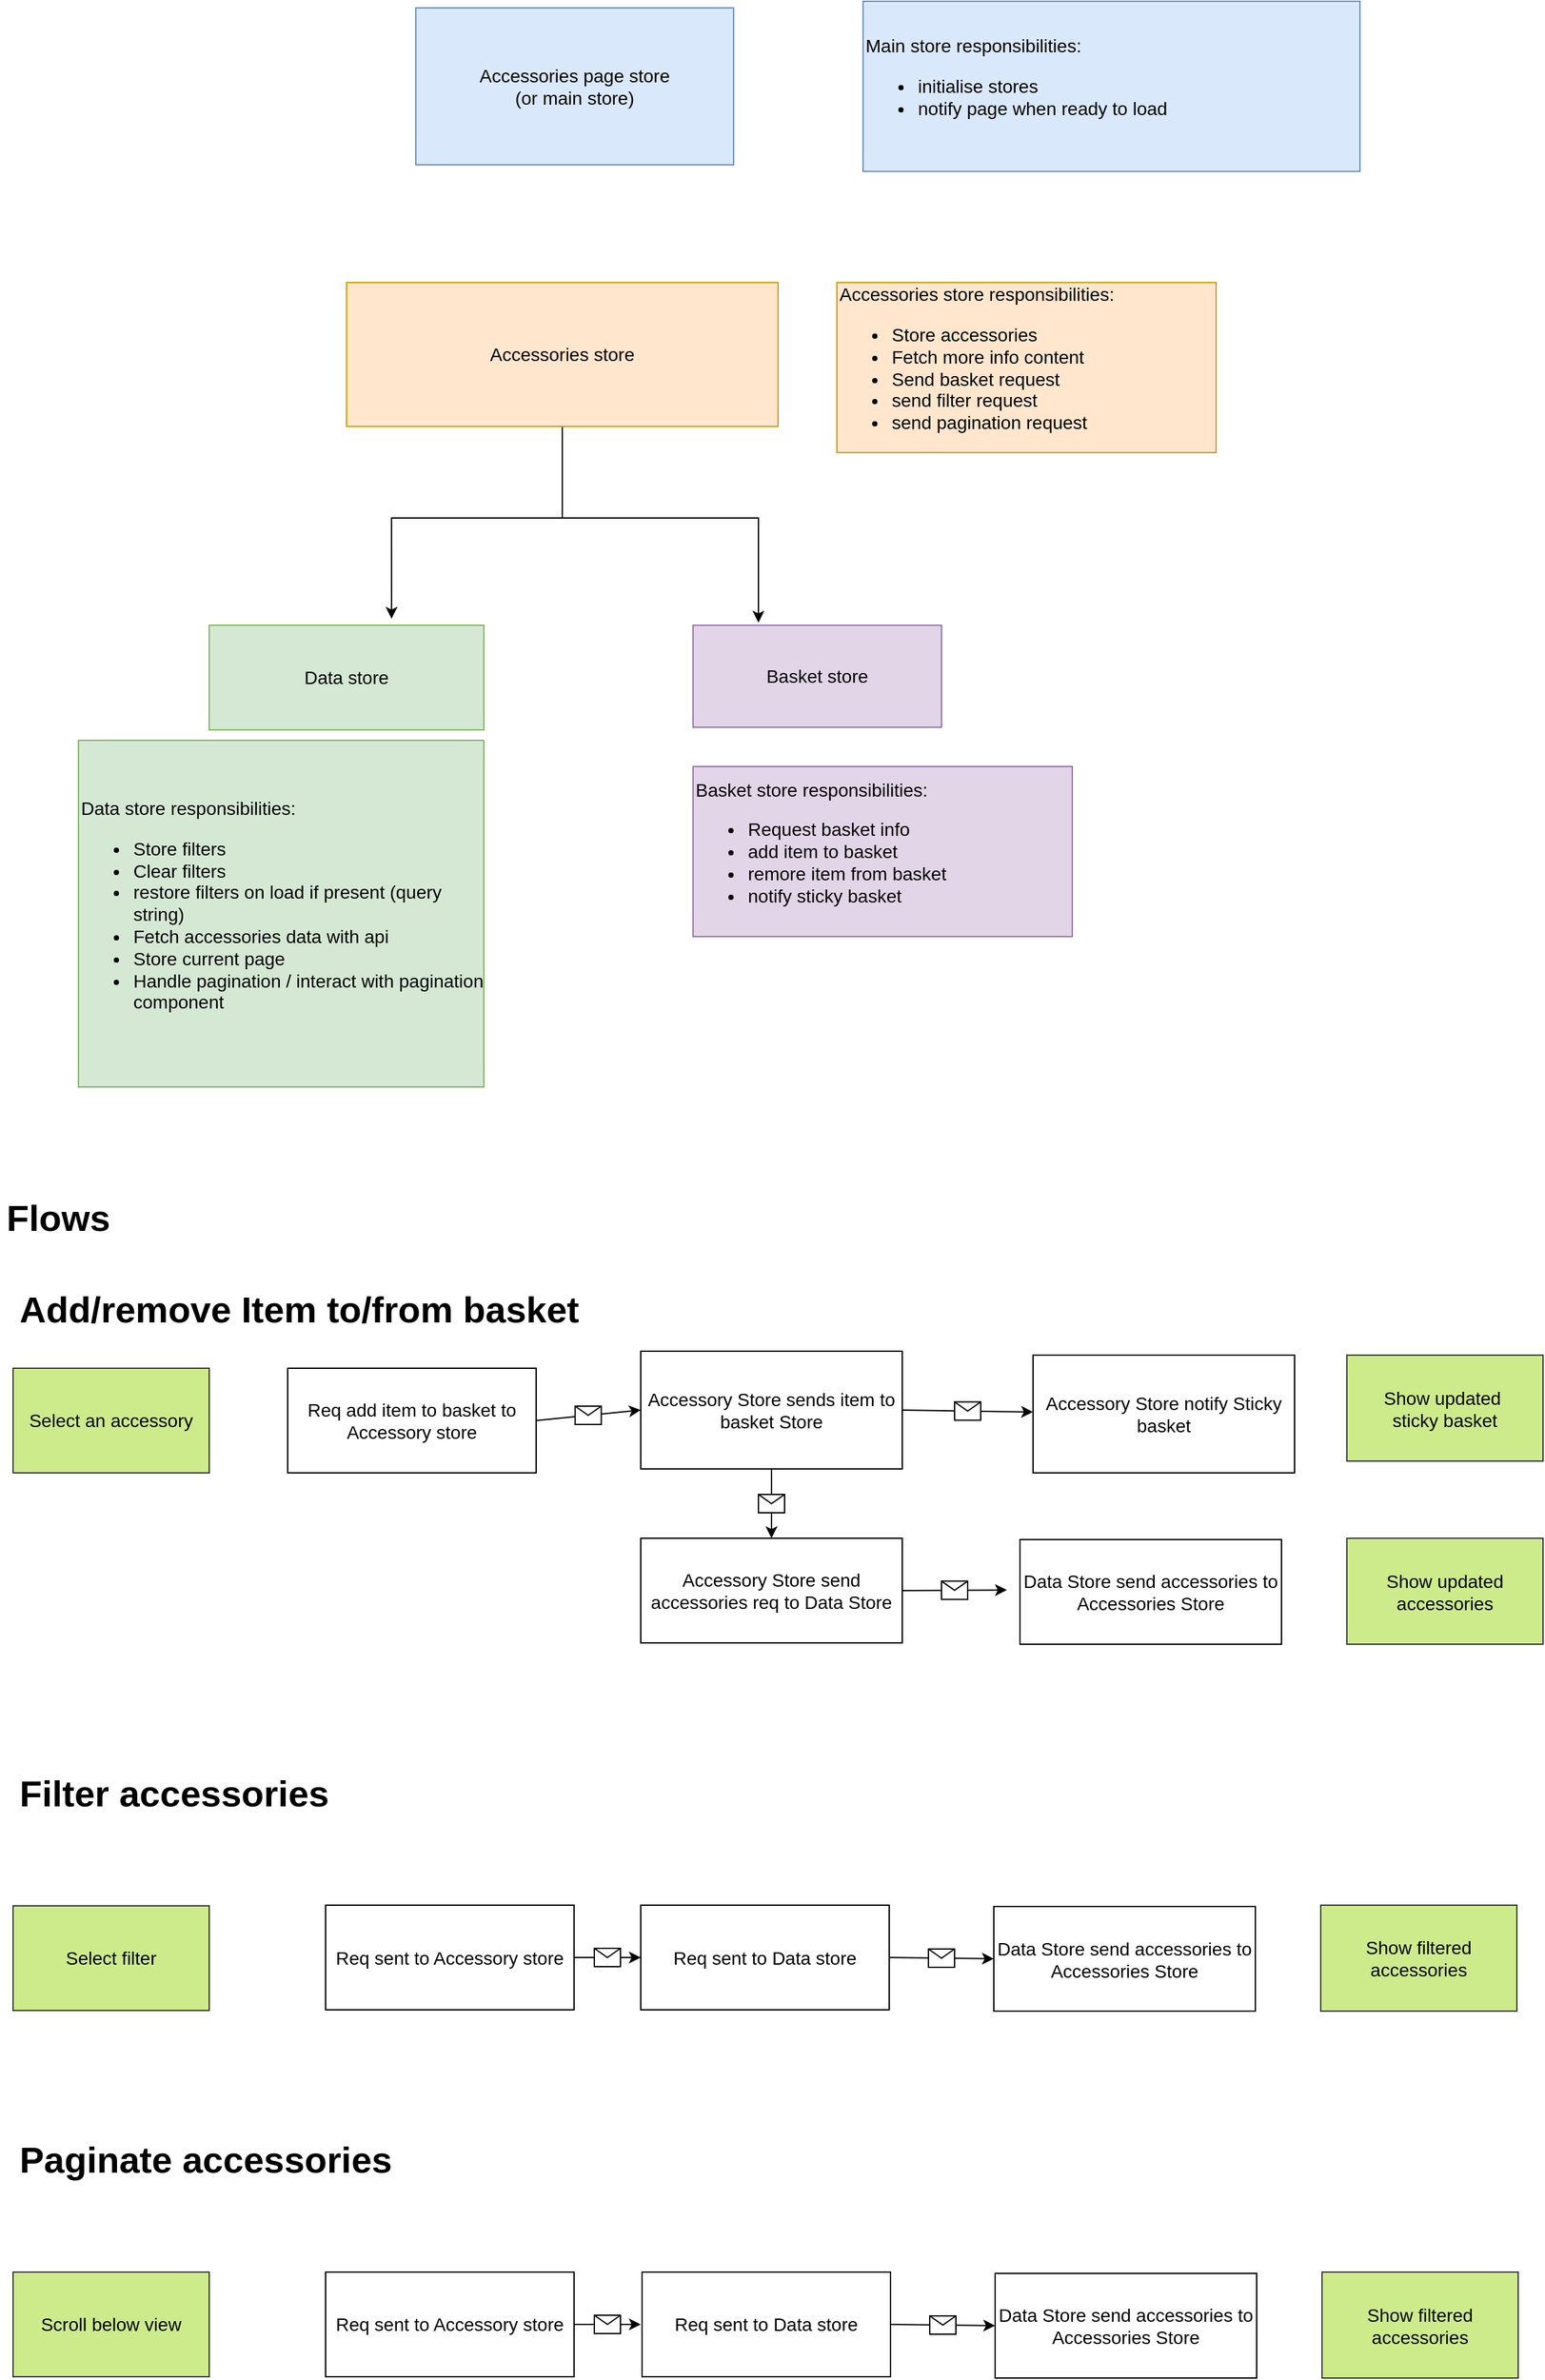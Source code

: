 <mxfile version="13.10.0" type="github"><diagram id="prtHgNgQTEPvFCAcTncT" name="Page-1"><mxGraphModel dx="2066" dy="1154" grid="1" gridSize="10" guides="1" tooltips="1" connect="1" arrows="1" fold="1" page="1" pageScale="1" pageWidth="827" pageHeight="1169" math="0" shadow="0"><root><mxCell id="0"/><mxCell id="1" parent="0"/><mxCell id="7Ce21E6pJZC-Ax0Yo5jJ-1" value="Data store" style="rounded=0;whiteSpace=wrap;html=1;fillColor=#d5e8d4;strokeColor=#82b366;fontSize=14;" parent="1" vertex="1"><mxGeometry x="230" y="522" width="210" height="80" as="geometry"/></mxCell><mxCell id="Cn22A9-trn0a_BaiIx6a-1" style="edgeStyle=orthogonalEdgeStyle;rounded=0;orthogonalLoop=1;jettySize=auto;html=1;entryX=0.664;entryY=-0.062;entryDx=0;entryDy=0;entryPerimeter=0;" edge="1" parent="1" source="7Ce21E6pJZC-Ax0Yo5jJ-3" target="7Ce21E6pJZC-Ax0Yo5jJ-1"><mxGeometry relative="1" as="geometry"><Array as="points"><mxPoint x="500" y="440"/><mxPoint x="369" y="440"/></Array></mxGeometry></mxCell><mxCell id="Cn22A9-trn0a_BaiIx6a-2" style="edgeStyle=orthogonalEdgeStyle;rounded=0;orthogonalLoop=1;jettySize=auto;html=1;" edge="1" parent="1" source="7Ce21E6pJZC-Ax0Yo5jJ-3"><mxGeometry relative="1" as="geometry"><mxPoint x="650" y="520" as="targetPoint"/><Array as="points"><mxPoint x="500" y="440"/><mxPoint x="650" y="440"/></Array></mxGeometry></mxCell><mxCell id="7Ce21E6pJZC-Ax0Yo5jJ-3" value="Accessories store" style="rounded=0;whiteSpace=wrap;html=1;fillColor=#ffe6cc;strokeColor=#d79b00;fontSize=14;" parent="1" vertex="1"><mxGeometry x="335" y="260" width="330" height="110" as="geometry"/></mxCell><mxCell id="7Ce21E6pJZC-Ax0Yo5jJ-6" value="&lt;div&gt;&lt;span style=&quot;font-size: 14px&quot;&gt;Accessories store responsibilities:&lt;/span&gt;&lt;/div&gt;&lt;ul style=&quot;font-size: 14px&quot;&gt;&lt;li&gt;Store accessories&lt;/li&gt;&lt;li&gt;Fetch more info content&lt;/li&gt;&lt;li&gt;Send basket request&lt;/li&gt;&lt;li&gt;send filter request&lt;/li&gt;&lt;li&gt;send pagination request&lt;/li&gt;&lt;/ul&gt;" style="text;html=1;strokeColor=#d79b00;fillColor=#ffe6cc;align=left;verticalAlign=middle;whiteSpace=wrap;rounded=0;" parent="1" vertex="1"><mxGeometry x="710" y="260" width="290" height="130" as="geometry"/></mxCell><mxCell id="7Ce21E6pJZC-Ax0Yo5jJ-7" value="Accessories page store &lt;br style=&quot;font-size: 14px;&quot;&gt;(or main store)" style="rounded=0;whiteSpace=wrap;html=1;fillColor=#dae8fc;strokeColor=#6c8ebf;fontSize=14;" parent="1" vertex="1"><mxGeometry x="388" y="50" width="243" height="120" as="geometry"/></mxCell><mxCell id="7Ce21E6pJZC-Ax0Yo5jJ-10" value="Basket store" style="rounded=0;whiteSpace=wrap;html=1;fillColor=#e1d5e7;strokeColor=#9673a6;fontSize=14;" parent="1" vertex="1"><mxGeometry x="600" y="522" width="190" height="78" as="geometry"/></mxCell><mxCell id="7Ce21E6pJZC-Ax0Yo5jJ-12" value="Main store responsibilities:&lt;br&gt;&lt;ul&gt;&lt;li&gt;initialise stores&lt;/li&gt;&lt;li&gt;notify page when ready to load&lt;/li&gt;&lt;/ul&gt;" style="text;html=1;strokeColor=#6c8ebf;fillColor=#dae8fc;align=left;verticalAlign=middle;whiteSpace=wrap;rounded=0;fontSize=14;" parent="1" vertex="1"><mxGeometry x="730" y="45" width="380" height="130" as="geometry"/></mxCell><mxCell id="7Ce21E6pJZC-Ax0Yo5jJ-18" value="Data store responsibilities:&lt;br&gt;&lt;ul&gt;&lt;li&gt;Store filters&lt;/li&gt;&lt;li&gt;Clear filters&lt;/li&gt;&lt;li&gt;restore filters on load if present (query string)&lt;/li&gt;&lt;li&gt;Fetch accessories data with api&lt;/li&gt;&lt;li&gt;Store current page&lt;/li&gt;&lt;li&gt;Handle pagination / interact with pagination component&lt;/li&gt;&lt;/ul&gt;" style="text;html=1;strokeColor=#82b366;fillColor=#d5e8d4;align=left;verticalAlign=middle;whiteSpace=wrap;rounded=0;fontSize=14;" parent="1" vertex="1"><mxGeometry x="130" y="610" width="310" height="265" as="geometry"/></mxCell><mxCell id="7Ce21E6pJZC-Ax0Yo5jJ-19" value="Req add item to basket to Accessory store" style="rounded=0;whiteSpace=wrap;html=1;fontSize=14;align=center;" parent="1" vertex="1"><mxGeometry x="290" y="1090" width="190" height="80" as="geometry"/></mxCell><mxCell id="7Ce21E6pJZC-Ax0Yo5jJ-21" value="&lt;h1&gt;Add/remove Item to/from basket&lt;/h1&gt;" style="text;html=1;strokeColor=none;fillColor=none;spacing=5;spacingTop=-20;whiteSpace=wrap;overflow=hidden;rounded=0;fontSize=14;align=left;" parent="1" vertex="1"><mxGeometry x="80" y="1020" width="500" height="50" as="geometry"/></mxCell><mxCell id="7Ce21E6pJZC-Ax0Yo5jJ-22" value="&lt;h1&gt;Flows&lt;/h1&gt;" style="text;html=1;strokeColor=none;fillColor=none;spacing=5;spacingTop=-20;whiteSpace=wrap;overflow=hidden;rounded=0;fontSize=14;align=left;" parent="1" vertex="1"><mxGeometry x="70" y="950" width="395" height="50" as="geometry"/></mxCell><mxCell id="7Ce21E6pJZC-Ax0Yo5jJ-24" value="Accessory Store send accessories req to Data Store" style="rounded=0;whiteSpace=wrap;html=1;fontSize=14;align=center;" parent="1" vertex="1"><mxGeometry x="560" y="1220" width="200" height="80" as="geometry"/></mxCell><mxCell id="7Ce21E6pJZC-Ax0Yo5jJ-31" value="" style="endArrow=classic;html=1;fontSize=14;" parent="1" source="Cn22A9-trn0a_BaiIx6a-5" target="7Ce21E6pJZC-Ax0Yo5jJ-24" edge="1"><mxGeometry relative="1" as="geometry"><mxPoint x="480" y="1230" as="sourcePoint"/><mxPoint x="564" y="1230" as="targetPoint"/></mxGeometry></mxCell><mxCell id="7Ce21E6pJZC-Ax0Yo5jJ-32" value="" style="shape=message;html=1;outlineConnect=0;" parent="7Ce21E6pJZC-Ax0Yo5jJ-31" vertex="1"><mxGeometry width="20" height="14" relative="1" as="geometry"><mxPoint x="-10" y="-7" as="offset"/></mxGeometry></mxCell><mxCell id="7Ce21E6pJZC-Ax0Yo5jJ-35" value="" style="endArrow=classic;html=1;fontSize=14;exitX=1;exitY=0.5;exitDx=0;exitDy=0;" parent="1" source="7Ce21E6pJZC-Ax0Yo5jJ-24" edge="1"><mxGeometry relative="1" as="geometry"><mxPoint x="820" y="960" as="sourcePoint"/><mxPoint x="840" y="1259.556" as="targetPoint"/></mxGeometry></mxCell><mxCell id="7Ce21E6pJZC-Ax0Yo5jJ-36" value="" style="shape=message;html=1;outlineConnect=0;" parent="7Ce21E6pJZC-Ax0Yo5jJ-35" vertex="1"><mxGeometry width="20" height="14" relative="1" as="geometry"><mxPoint x="-10" y="-7" as="offset"/></mxGeometry></mxCell><mxCell id="7Ce21E6pJZC-Ax0Yo5jJ-37" value="Data Store send accessories to Accessories Store" style="rounded=0;whiteSpace=wrap;html=1;fontSize=14;align=center;" parent="1" vertex="1"><mxGeometry x="850" y="1221" width="200" height="80" as="geometry"/></mxCell><mxCell id="7Ce21E6pJZC-Ax0Yo5jJ-40" value="&lt;div&gt;&lt;span style=&quot;font-size: 14px&quot;&gt;Basket store responsibilities:&lt;/span&gt;&lt;/div&gt;&lt;ul style=&quot;font-size: 14px&quot;&gt;&lt;li&gt;Request basket info&lt;/li&gt;&lt;li&gt;add item to basket&lt;/li&gt;&lt;li&gt;remore item from basket&lt;/li&gt;&lt;li&gt;notify sticky basket&lt;/li&gt;&lt;/ul&gt;" style="text;html=1;strokeColor=#9673a6;fillColor=#e1d5e7;align=left;verticalAlign=middle;whiteSpace=wrap;rounded=0;" parent="1" vertex="1"><mxGeometry x="600" y="630" width="290" height="130" as="geometry"/></mxCell><mxCell id="7Ce21E6pJZC-Ax0Yo5jJ-41" value="Accessory Store notify Sticky basket" style="rounded=0;whiteSpace=wrap;html=1;fontSize=14;align=center;" parent="1" vertex="1"><mxGeometry x="860" y="1080" width="200" height="90" as="geometry"/></mxCell><mxCell id="7Ce21E6pJZC-Ax0Yo5jJ-42" value="" style="endArrow=classic;html=1;fontSize=14;exitX=1;exitY=0.5;exitDx=0;exitDy=0;" parent="1" source="Cn22A9-trn0a_BaiIx6a-5" target="7Ce21E6pJZC-Ax0Yo5jJ-41" edge="1"><mxGeometry relative="1" as="geometry"><mxPoint x="424" y="1050" as="sourcePoint"/><mxPoint x="920" y="800" as="targetPoint"/></mxGeometry></mxCell><mxCell id="7Ce21E6pJZC-Ax0Yo5jJ-43" value="" style="shape=message;html=1;outlineConnect=0;" parent="7Ce21E6pJZC-Ax0Yo5jJ-42" vertex="1"><mxGeometry width="20" height="14" relative="1" as="geometry"><mxPoint x="-10" y="-7" as="offset"/></mxGeometry></mxCell><mxCell id="7Ce21E6pJZC-Ax0Yo5jJ-44" value="Show updated accessories" style="rounded=0;whiteSpace=wrap;html=1;fontSize=14;align=center;fillColor=#cdeb8b;strokeColor=#36393d;" parent="1" vertex="1"><mxGeometry x="1100" y="1220" width="150" height="81" as="geometry"/></mxCell><mxCell id="7Ce21E6pJZC-Ax0Yo5jJ-45" value="Show updated&amp;nbsp;&lt;br&gt;sticky basket" style="rounded=0;whiteSpace=wrap;html=1;fontSize=14;align=center;fillColor=#cdeb8b;strokeColor=#36393d;" parent="1" vertex="1"><mxGeometry x="1100" y="1080" width="150" height="81" as="geometry"/></mxCell><mxCell id="7Ce21E6pJZC-Ax0Yo5jJ-46" value="Select an accessory" style="rounded=0;whiteSpace=wrap;html=1;fontSize=14;align=center;fillColor=#cdeb8b;strokeColor=#36393d;" parent="1" vertex="1"><mxGeometry x="80" y="1090" width="150" height="80" as="geometry"/></mxCell><mxCell id="7Ce21E6pJZC-Ax0Yo5jJ-48" value="Req sent to Data store" style="rounded=0;whiteSpace=wrap;html=1;fontSize=14;align=center;" parent="1" vertex="1"><mxGeometry x="560" y="1500.5" width="190" height="80" as="geometry"/></mxCell><mxCell id="7Ce21E6pJZC-Ax0Yo5jJ-58" value="Data Store send accessories to Accessories Store" style="rounded=0;whiteSpace=wrap;html=1;fontSize=14;align=center;" parent="1" vertex="1"><mxGeometry x="830" y="1501.5" width="200" height="80" as="geometry"/></mxCell><mxCell id="7Ce21E6pJZC-Ax0Yo5jJ-59" value="" style="endArrow=classic;html=1;fontSize=14;exitX=1;exitY=0.5;exitDx=0;exitDy=0;entryX=0;entryY=0.5;entryDx=0;entryDy=0;" parent="1" target="7Ce21E6pJZC-Ax0Yo5jJ-58" edge="1"><mxGeometry relative="1" as="geometry"><mxPoint x="750" y="1540.5" as="sourcePoint"/><mxPoint x="630" y="1231.5" as="targetPoint"/></mxGeometry></mxCell><mxCell id="7Ce21E6pJZC-Ax0Yo5jJ-60" value="" style="shape=message;html=1;outlineConnect=0;" parent="7Ce21E6pJZC-Ax0Yo5jJ-59" vertex="1"><mxGeometry width="20" height="14" relative="1" as="geometry"><mxPoint x="-10" y="-7" as="offset"/></mxGeometry></mxCell><mxCell id="7Ce21E6pJZC-Ax0Yo5jJ-64" value="Show filtered accessories" style="rounded=0;whiteSpace=wrap;html=1;fontSize=14;align=center;fillColor=#cdeb8b;strokeColor=#36393d;" parent="1" vertex="1"><mxGeometry x="1080" y="1500.5" width="150" height="81" as="geometry"/></mxCell><mxCell id="7Ce21E6pJZC-Ax0Yo5jJ-66" value="Select filter" style="rounded=0;whiteSpace=wrap;html=1;fontSize=14;align=center;fillColor=#cdeb8b;strokeColor=#36393d;" parent="1" vertex="1"><mxGeometry x="80" y="1501" width="150" height="80" as="geometry"/></mxCell><mxCell id="7Ce21E6pJZC-Ax0Yo5jJ-67" value="&lt;h1&gt;Filter accessories&lt;/h1&gt;" style="text;html=1;strokeColor=none;fillColor=none;spacing=5;spacingTop=-20;whiteSpace=wrap;overflow=hidden;rounded=0;fontSize=14;align=left;" parent="1" vertex="1"><mxGeometry x="80" y="1390" width="395" height="50" as="geometry"/></mxCell><mxCell id="7Ce21E6pJZC-Ax0Yo5jJ-69" value="Req sent to Data store" style="rounded=0;whiteSpace=wrap;html=1;fontSize=14;align=center;" parent="1" vertex="1"><mxGeometry x="561" y="1781" width="190" height="80" as="geometry"/></mxCell><mxCell id="7Ce21E6pJZC-Ax0Yo5jJ-73" value="Data Store send accessories to Accessories Store" style="rounded=0;whiteSpace=wrap;html=1;fontSize=14;align=center;" parent="1" vertex="1"><mxGeometry x="831" y="1782" width="200" height="80" as="geometry"/></mxCell><mxCell id="7Ce21E6pJZC-Ax0Yo5jJ-74" value="" style="endArrow=classic;html=1;fontSize=14;exitX=1;exitY=0.5;exitDx=0;exitDy=0;entryX=0;entryY=0.5;entryDx=0;entryDy=0;" parent="1" target="7Ce21E6pJZC-Ax0Yo5jJ-73" edge="1"><mxGeometry relative="1" as="geometry"><mxPoint x="751" y="1821" as="sourcePoint"/><mxPoint x="631" y="1512" as="targetPoint"/></mxGeometry></mxCell><mxCell id="7Ce21E6pJZC-Ax0Yo5jJ-75" value="" style="shape=message;html=1;outlineConnect=0;" parent="7Ce21E6pJZC-Ax0Yo5jJ-74" vertex="1"><mxGeometry width="20" height="14" relative="1" as="geometry"><mxPoint x="-10" y="-7" as="offset"/></mxGeometry></mxCell><mxCell id="7Ce21E6pJZC-Ax0Yo5jJ-76" value="Show filtered accessories" style="rounded=0;whiteSpace=wrap;html=1;fontSize=14;align=center;fillColor=#cdeb8b;strokeColor=#36393d;" parent="1" vertex="1"><mxGeometry x="1081" y="1781" width="150" height="81" as="geometry"/></mxCell><mxCell id="7Ce21E6pJZC-Ax0Yo5jJ-77" value="Scroll below view" style="rounded=0;whiteSpace=wrap;html=1;fontSize=14;align=center;fillColor=#cdeb8b;strokeColor=#36393d;" parent="1" vertex="1"><mxGeometry x="80" y="1781" width="150" height="80" as="geometry"/></mxCell><mxCell id="7Ce21E6pJZC-Ax0Yo5jJ-78" value="&lt;h1&gt;Paginate accessories&lt;/h1&gt;" style="text;html=1;strokeColor=none;fillColor=none;spacing=5;spacingTop=-20;whiteSpace=wrap;overflow=hidden;rounded=0;fontSize=14;align=left;" parent="1" vertex="1"><mxGeometry x="80" y="1670" width="395" height="50" as="geometry"/></mxCell><mxCell id="Cn22A9-trn0a_BaiIx6a-5" value="Accessory Store sends item to basket Store" style="rounded=0;whiteSpace=wrap;html=1;fontSize=14;align=center;" vertex="1" parent="1"><mxGeometry x="560" y="1077" width="200" height="90" as="geometry"/></mxCell><mxCell id="Cn22A9-trn0a_BaiIx6a-6" value="" style="endArrow=classic;html=1;exitX=1;exitY=0.5;exitDx=0;exitDy=0;entryX=0;entryY=0.5;entryDx=0;entryDy=0;" edge="1" parent="1" source="7Ce21E6pJZC-Ax0Yo5jJ-19" target="Cn22A9-trn0a_BaiIx6a-5"><mxGeometry relative="1" as="geometry"><mxPoint x="480" y="1050" as="sourcePoint"/><mxPoint x="880" y="1010" as="targetPoint"/></mxGeometry></mxCell><mxCell id="Cn22A9-trn0a_BaiIx6a-7" value="" style="shape=message;html=1;outlineConnect=0;" vertex="1" parent="Cn22A9-trn0a_BaiIx6a-6"><mxGeometry width="20" height="14" relative="1" as="geometry"><mxPoint x="-10" y="-7" as="offset"/></mxGeometry></mxCell><mxCell id="Cn22A9-trn0a_BaiIx6a-8" value="Req sent to Accessory store" style="rounded=0;whiteSpace=wrap;html=1;fontSize=14;align=center;" vertex="1" parent="1"><mxGeometry x="319" y="1500.5" width="190" height="80" as="geometry"/></mxCell><mxCell id="Cn22A9-trn0a_BaiIx6a-9" value="" style="endArrow=classic;html=1;exitX=1;exitY=0.5;exitDx=0;exitDy=0;entryX=0;entryY=0.5;entryDx=0;entryDy=0;" edge="1" parent="1" source="Cn22A9-trn0a_BaiIx6a-8" target="7Ce21E6pJZC-Ax0Yo5jJ-48"><mxGeometry relative="1" as="geometry"><mxPoint x="780" y="1400" as="sourcePoint"/><mxPoint x="880" y="1400" as="targetPoint"/></mxGeometry></mxCell><mxCell id="Cn22A9-trn0a_BaiIx6a-10" value="" style="shape=message;html=1;outlineConnect=0;" vertex="1" parent="Cn22A9-trn0a_BaiIx6a-9"><mxGeometry width="20" height="14" relative="1" as="geometry"><mxPoint x="-10" y="-7" as="offset"/></mxGeometry></mxCell><mxCell id="Cn22A9-trn0a_BaiIx6a-11" value="Req sent to Accessory store" style="rounded=0;whiteSpace=wrap;html=1;fontSize=14;align=center;" vertex="1" parent="1"><mxGeometry x="319" y="1781" width="190" height="80" as="geometry"/></mxCell><mxCell id="Cn22A9-trn0a_BaiIx6a-12" value="" style="endArrow=classic;html=1;exitX=1;exitY=0.5;exitDx=0;exitDy=0;entryX=0;entryY=0.5;entryDx=0;entryDy=0;" edge="1" parent="1" source="Cn22A9-trn0a_BaiIx6a-11"><mxGeometry relative="1" as="geometry"><mxPoint x="780" y="1680.5" as="sourcePoint"/><mxPoint x="560" y="1821" as="targetPoint"/></mxGeometry></mxCell><mxCell id="Cn22A9-trn0a_BaiIx6a-13" value="" style="shape=message;html=1;outlineConnect=0;" vertex="1" parent="Cn22A9-trn0a_BaiIx6a-12"><mxGeometry width="20" height="14" relative="1" as="geometry"><mxPoint x="-10" y="-7" as="offset"/></mxGeometry></mxCell></root></mxGraphModel></diagram></mxfile>